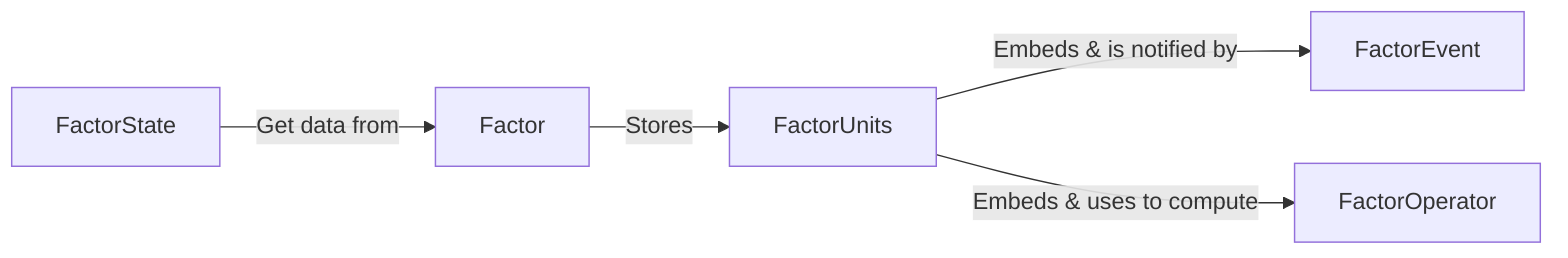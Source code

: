 graph LR
FS[FactorState] -- Get data from --> F[Factor] -- Stores --> FU[FactorUnits] -- Embeds & is notified by --> FE[FactorEvent]
FU -- Embeds & uses to compute --> FO[FactorOperator]
